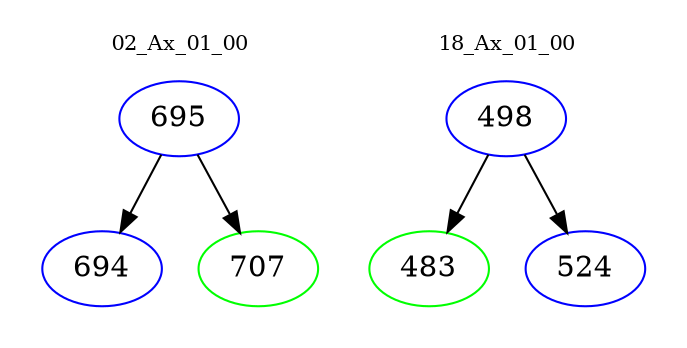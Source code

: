 digraph{
subgraph cluster_0 {
color = white
label = "02_Ax_01_00";
fontsize=10;
T0_695 [label="695", color="blue"]
T0_695 -> T0_694 [color="black"]
T0_694 [label="694", color="blue"]
T0_695 -> T0_707 [color="black"]
T0_707 [label="707", color="green"]
}
subgraph cluster_1 {
color = white
label = "18_Ax_01_00";
fontsize=10;
T1_498 [label="498", color="blue"]
T1_498 -> T1_483 [color="black"]
T1_483 [label="483", color="green"]
T1_498 -> T1_524 [color="black"]
T1_524 [label="524", color="blue"]
}
}
